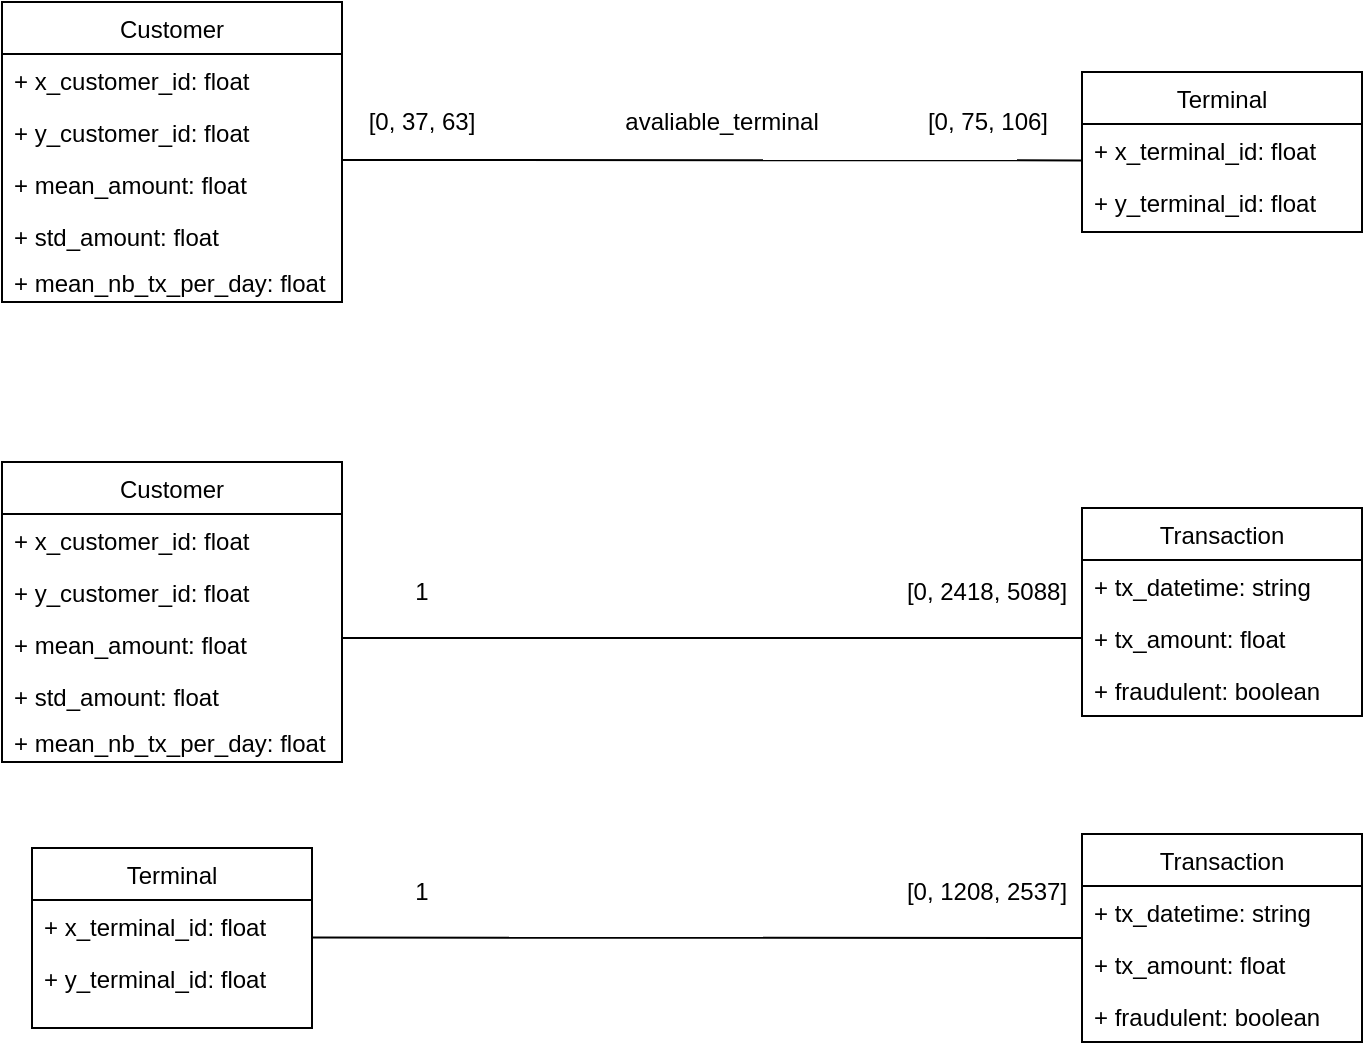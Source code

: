 <mxfile version="16.1.0" type="device"><diagram id="6YLAYnoLbfCI2POmTAt3" name="Page-1"><mxGraphModel dx="998" dy="548" grid="1" gridSize="10" guides="1" tooltips="1" connect="1" arrows="1" fold="1" page="1" pageScale="1" pageWidth="850" pageHeight="1100" math="0" shadow="0"><root><mxCell id="0"/><mxCell id="1" parent="0"/><mxCell id="M7k0OFMzyeXTjBo0hR4R-1" value="Customer" style="swimlane;fontStyle=0;childLayout=stackLayout;horizontal=1;startSize=26;fillColor=none;horizontalStack=0;resizeParent=1;resizeParentMax=0;resizeLast=0;collapsible=1;marginBottom=0;" parent="1" vertex="1"><mxGeometry x="80" y="320" width="170" height="150" as="geometry"/></mxCell><mxCell id="M7k0OFMzyeXTjBo0hR4R-2" value="+ x_customer_id: float" style="text;strokeColor=none;fillColor=none;align=left;verticalAlign=top;spacingLeft=4;spacingRight=4;overflow=hidden;rotatable=0;points=[[0,0.5],[1,0.5]];portConstraint=eastwest;" parent="M7k0OFMzyeXTjBo0hR4R-1" vertex="1"><mxGeometry y="26" width="170" height="26" as="geometry"/></mxCell><mxCell id="M7k0OFMzyeXTjBo0hR4R-3" value="+ y_customer_id: float" style="text;strokeColor=none;fillColor=none;align=left;verticalAlign=top;spacingLeft=4;spacingRight=4;overflow=hidden;rotatable=0;points=[[0,0.5],[1,0.5]];portConstraint=eastwest;" parent="M7k0OFMzyeXTjBo0hR4R-1" vertex="1"><mxGeometry y="52" width="170" height="26" as="geometry"/></mxCell><mxCell id="M7k0OFMzyeXTjBo0hR4R-4" value="+ mean_amount: float" style="text;strokeColor=none;fillColor=none;align=left;verticalAlign=top;spacingLeft=4;spacingRight=4;overflow=hidden;rotatable=0;points=[[0,0.5],[1,0.5]];portConstraint=eastwest;fontSize=12;" parent="M7k0OFMzyeXTjBo0hR4R-1" vertex="1"><mxGeometry y="78" width="170" height="26" as="geometry"/></mxCell><mxCell id="M7k0OFMzyeXTjBo0hR4R-5" value="+ std_amount: float" style="text;strokeColor=none;fillColor=none;align=left;verticalAlign=top;spacingLeft=4;spacingRight=4;overflow=hidden;rotatable=0;points=[[0,0.5],[1,0.5]];portConstraint=eastwest;fontSize=12;" parent="M7k0OFMzyeXTjBo0hR4R-1" vertex="1"><mxGeometry y="104" width="170" height="26" as="geometry"/></mxCell><mxCell id="M7k0OFMzyeXTjBo0hR4R-6" value="+ mean_nb_tx_per_day: float" style="text;strokeColor=none;fillColor=none;align=left;verticalAlign=middle;spacingLeft=4;spacingRight=4;overflow=hidden;rotatable=0;points=[[0,0.5],[1,0.5]];portConstraint=eastwest;fontStyle=0" parent="M7k0OFMzyeXTjBo0hR4R-1" vertex="1"><mxGeometry y="130" width="170" height="20" as="geometry"/></mxCell><mxCell id="M7k0OFMzyeXTjBo0hR4R-7" value="Terminal" style="swimlane;fontStyle=0;childLayout=stackLayout;horizontal=1;startSize=26;fillColor=none;horizontalStack=0;resizeParent=1;resizeParentMax=0;resizeLast=0;collapsible=1;marginBottom=0;" parent="1" vertex="1"><mxGeometry x="620" y="355" width="140" height="80" as="geometry"/></mxCell><mxCell id="M7k0OFMzyeXTjBo0hR4R-8" value="+ x_terminal_id: float" style="text;strokeColor=none;fillColor=none;align=left;verticalAlign=top;spacingLeft=4;spacingRight=4;overflow=hidden;rotatable=0;points=[[0,0.5],[1,0.5]];portConstraint=eastwest;" parent="M7k0OFMzyeXTjBo0hR4R-7" vertex="1"><mxGeometry y="26" width="140" height="26" as="geometry"/></mxCell><mxCell id="M7k0OFMzyeXTjBo0hR4R-9" value="+ y_terminal_id: float" style="text;strokeColor=none;fillColor=none;align=left;verticalAlign=top;spacingLeft=4;spacingRight=4;overflow=hidden;rotatable=0;points=[[0,0.5],[1,0.5]];portConstraint=eastwest;" parent="M7k0OFMzyeXTjBo0hR4R-7" vertex="1"><mxGeometry y="52" width="140" height="28" as="geometry"/></mxCell><mxCell id="M7k0OFMzyeXTjBo0hR4R-11" value="Transaction" style="swimlane;fontStyle=0;childLayout=stackLayout;horizontal=1;startSize=26;fillColor=none;horizontalStack=0;resizeParent=1;resizeParentMax=0;resizeLast=0;collapsible=1;marginBottom=0;" parent="1" vertex="1"><mxGeometry x="620" y="573" width="140" height="104" as="geometry"/></mxCell><mxCell id="M7k0OFMzyeXTjBo0hR4R-12" value="+ tx_datetime: string" style="text;strokeColor=none;fillColor=none;align=left;verticalAlign=top;spacingLeft=4;spacingRight=4;overflow=hidden;rotatable=0;points=[[0,0.5],[1,0.5]];portConstraint=eastwest;" parent="M7k0OFMzyeXTjBo0hR4R-11" vertex="1"><mxGeometry y="26" width="140" height="26" as="geometry"/></mxCell><mxCell id="M7k0OFMzyeXTjBo0hR4R-13" value="+ tx_amount: float" style="text;strokeColor=none;fillColor=none;align=left;verticalAlign=top;spacingLeft=4;spacingRight=4;overflow=hidden;rotatable=0;points=[[0,0.5],[1,0.5]];portConstraint=eastwest;" parent="M7k0OFMzyeXTjBo0hR4R-11" vertex="1"><mxGeometry y="52" width="140" height="26" as="geometry"/></mxCell><mxCell id="M7k0OFMzyeXTjBo0hR4R-14" value="+ fraudulent: boolean" style="text;strokeColor=none;fillColor=none;align=left;verticalAlign=top;spacingLeft=4;spacingRight=4;overflow=hidden;rotatable=0;points=[[0,0.5],[1,0.5]];portConstraint=eastwest;" parent="M7k0OFMzyeXTjBo0hR4R-11" vertex="1"><mxGeometry y="78" width="140" height="26" as="geometry"/></mxCell><mxCell id="M7k0OFMzyeXTjBo0hR4R-22" value="Customer" style="swimlane;fontStyle=0;childLayout=stackLayout;horizontal=1;startSize=26;fillColor=none;horizontalStack=0;resizeParent=1;resizeParentMax=0;resizeLast=0;collapsible=1;marginBottom=0;" parent="1" vertex="1"><mxGeometry x="80" y="550" width="170" height="150" as="geometry"/></mxCell><mxCell id="M7k0OFMzyeXTjBo0hR4R-23" value="+ x_customer_id: float" style="text;strokeColor=none;fillColor=none;align=left;verticalAlign=top;spacingLeft=4;spacingRight=4;overflow=hidden;rotatable=0;points=[[0,0.5],[1,0.5]];portConstraint=eastwest;" parent="M7k0OFMzyeXTjBo0hR4R-22" vertex="1"><mxGeometry y="26" width="170" height="26" as="geometry"/></mxCell><mxCell id="M7k0OFMzyeXTjBo0hR4R-24" value="+ y_customer_id: float" style="text;strokeColor=none;fillColor=none;align=left;verticalAlign=top;spacingLeft=4;spacingRight=4;overflow=hidden;rotatable=0;points=[[0,0.5],[1,0.5]];portConstraint=eastwest;" parent="M7k0OFMzyeXTjBo0hR4R-22" vertex="1"><mxGeometry y="52" width="170" height="26" as="geometry"/></mxCell><mxCell id="M7k0OFMzyeXTjBo0hR4R-25" value="+ mean_amount: float" style="text;strokeColor=none;fillColor=none;align=left;verticalAlign=top;spacingLeft=4;spacingRight=4;overflow=hidden;rotatable=0;points=[[0,0.5],[1,0.5]];portConstraint=eastwest;fontSize=12;" parent="M7k0OFMzyeXTjBo0hR4R-22" vertex="1"><mxGeometry y="78" width="170" height="26" as="geometry"/></mxCell><mxCell id="M7k0OFMzyeXTjBo0hR4R-26" value="+ std_amount: float" style="text;strokeColor=none;fillColor=none;align=left;verticalAlign=top;spacingLeft=4;spacingRight=4;overflow=hidden;rotatable=0;points=[[0,0.5],[1,0.5]];portConstraint=eastwest;fontSize=12;" parent="M7k0OFMzyeXTjBo0hR4R-22" vertex="1"><mxGeometry y="104" width="170" height="26" as="geometry"/></mxCell><mxCell id="M7k0OFMzyeXTjBo0hR4R-27" value="+ mean_nb_tx_per_day: float" style="text;strokeColor=none;fillColor=none;align=left;verticalAlign=middle;spacingLeft=4;spacingRight=4;overflow=hidden;rotatable=0;points=[[0,0.5],[1,0.5]];portConstraint=eastwest;fontStyle=0" parent="M7k0OFMzyeXTjBo0hR4R-22" vertex="1"><mxGeometry y="130" width="170" height="20" as="geometry"/></mxCell><mxCell id="M7k0OFMzyeXTjBo0hR4R-28" value="Terminal" style="swimlane;fontStyle=0;childLayout=stackLayout;horizontal=1;startSize=26;fillColor=none;horizontalStack=0;resizeParent=1;resizeParentMax=0;resizeLast=0;collapsible=1;marginBottom=0;" parent="1" vertex="1"><mxGeometry x="95" y="743" width="140" height="90" as="geometry"/></mxCell><mxCell id="M7k0OFMzyeXTjBo0hR4R-29" value="+ x_terminal_id: float" style="text;strokeColor=none;fillColor=none;align=left;verticalAlign=top;spacingLeft=4;spacingRight=4;overflow=hidden;rotatable=0;points=[[0,0.5],[1,0.5]];portConstraint=eastwest;" parent="M7k0OFMzyeXTjBo0hR4R-28" vertex="1"><mxGeometry y="26" width="140" height="26" as="geometry"/></mxCell><mxCell id="M7k0OFMzyeXTjBo0hR4R-30" value="+ y_terminal_id: float" style="text;strokeColor=none;fillColor=none;align=left;verticalAlign=top;spacingLeft=4;spacingRight=4;overflow=hidden;rotatable=0;points=[[0,0.5],[1,0.5]];portConstraint=eastwest;" parent="M7k0OFMzyeXTjBo0hR4R-28" vertex="1"><mxGeometry y="52" width="140" height="38" as="geometry"/></mxCell><mxCell id="M7k0OFMzyeXTjBo0hR4R-31" value="Transaction" style="swimlane;fontStyle=0;childLayout=stackLayout;horizontal=1;startSize=26;fillColor=none;horizontalStack=0;resizeParent=1;resizeParentMax=0;resizeLast=0;collapsible=1;marginBottom=0;" parent="1" vertex="1"><mxGeometry x="620" y="736" width="140" height="104" as="geometry"/></mxCell><mxCell id="M7k0OFMzyeXTjBo0hR4R-32" value="+ tx_datetime: string" style="text;strokeColor=none;fillColor=none;align=left;verticalAlign=top;spacingLeft=4;spacingRight=4;overflow=hidden;rotatable=0;points=[[0,0.5],[1,0.5]];portConstraint=eastwest;" parent="M7k0OFMzyeXTjBo0hR4R-31" vertex="1"><mxGeometry y="26" width="140" height="26" as="geometry"/></mxCell><mxCell id="M7k0OFMzyeXTjBo0hR4R-33" value="+ tx_amount: float" style="text;strokeColor=none;fillColor=none;align=left;verticalAlign=top;spacingLeft=4;spacingRight=4;overflow=hidden;rotatable=0;points=[[0,0.5],[1,0.5]];portConstraint=eastwest;" parent="M7k0OFMzyeXTjBo0hR4R-31" vertex="1"><mxGeometry y="52" width="140" height="26" as="geometry"/></mxCell><mxCell id="M7k0OFMzyeXTjBo0hR4R-34" value="+ fraudulent: boolean" style="text;strokeColor=none;fillColor=none;align=left;verticalAlign=top;spacingLeft=4;spacingRight=4;overflow=hidden;rotatable=0;points=[[0,0.5],[1,0.5]];portConstraint=eastwest;" parent="M7k0OFMzyeXTjBo0hR4R-31" vertex="1"><mxGeometry y="78" width="140" height="26" as="geometry"/></mxCell><mxCell id="M7k0OFMzyeXTjBo0hR4R-36" value="" style="endArrow=none;html=1;rounded=0;exitX=1.003;exitY=0.038;exitDx=0;exitDy=0;exitPerimeter=0;entryX=0;entryY=-0.279;entryDx=0;entryDy=0;entryPerimeter=0;" parent="1" source="M7k0OFMzyeXTjBo0hR4R-4" target="M7k0OFMzyeXTjBo0hR4R-9" edge="1"><mxGeometry width="50" height="50" relative="1" as="geometry"><mxPoint x="400" y="420" as="sourcePoint"/><mxPoint x="450" y="370" as="targetPoint"/></mxGeometry></mxCell><mxCell id="M7k0OFMzyeXTjBo0hR4R-37" value="" style="endArrow=none;html=1;rounded=0;entryX=0;entryY=0.5;entryDx=0;entryDy=0;" parent="1" target="M7k0OFMzyeXTjBo0hR4R-13" edge="1"><mxGeometry width="50" height="50" relative="1" as="geometry"><mxPoint x="250" y="638" as="sourcePoint"/><mxPoint x="400" y="600" as="targetPoint"/></mxGeometry></mxCell><mxCell id="M7k0OFMzyeXTjBo0hR4R-42" value="" style="endArrow=none;html=1;rounded=0;exitX=1.002;exitY=0.723;exitDx=0;exitDy=0;exitPerimeter=0;" parent="1" source="M7k0OFMzyeXTjBo0hR4R-29" edge="1"><mxGeometry width="50" height="50" relative="1" as="geometry"><mxPoint x="240" y="788" as="sourcePoint"/><mxPoint x="620" y="788" as="targetPoint"/></mxGeometry></mxCell><mxCell id="M7k0OFMzyeXTjBo0hR4R-43" value="[0, 37, 63]" style="text;html=1;strokeColor=none;fillColor=none;align=center;verticalAlign=middle;whiteSpace=wrap;rounded=0;" parent="1" vertex="1"><mxGeometry x="260" y="365" width="60" height="30" as="geometry"/></mxCell><mxCell id="M7k0OFMzyeXTjBo0hR4R-44" value="[0, 1208, 2537]" style="text;html=1;strokeColor=none;fillColor=none;align=center;verticalAlign=middle;whiteSpace=wrap;rounded=0;" parent="1" vertex="1"><mxGeometry x="531.25" y="750" width="82.5" height="30" as="geometry"/></mxCell><mxCell id="M7k0OFMzyeXTjBo0hR4R-45" value="1" style="text;html=1;strokeColor=none;fillColor=none;align=center;verticalAlign=middle;whiteSpace=wrap;rounded=0;" parent="1" vertex="1"><mxGeometry x="260" y="750" width="60" height="30" as="geometry"/></mxCell><mxCell id="M7k0OFMzyeXTjBo0hR4R-46" value="[0, 2418, 5088]" style="text;html=1;strokeColor=none;fillColor=none;align=center;verticalAlign=middle;whiteSpace=wrap;rounded=0;" parent="1" vertex="1"><mxGeometry x="530" y="600" width="85" height="30" as="geometry"/></mxCell><mxCell id="M7k0OFMzyeXTjBo0hR4R-47" value="1" style="text;html=1;strokeColor=none;fillColor=none;align=center;verticalAlign=middle;whiteSpace=wrap;rounded=0;" parent="1" vertex="1"><mxGeometry x="260" y="600" width="60" height="30" as="geometry"/></mxCell><mxCell id="M7k0OFMzyeXTjBo0hR4R-48" value="[0, 75, 106]" style="text;html=1;strokeColor=none;fillColor=none;align=center;verticalAlign=middle;whiteSpace=wrap;rounded=0;" parent="1" vertex="1"><mxGeometry x="537.5" y="365" width="70" height="30" as="geometry"/></mxCell><mxCell id="M7k0OFMzyeXTjBo0hR4R-49" value="avaliable_terminal" style="text;html=1;strokeColor=none;fillColor=none;align=center;verticalAlign=middle;whiteSpace=wrap;rounded=0;fontStyle=0" parent="1" vertex="1"><mxGeometry x="410" y="365" width="60" height="30" as="geometry"/></mxCell></root></mxGraphModel></diagram></mxfile>